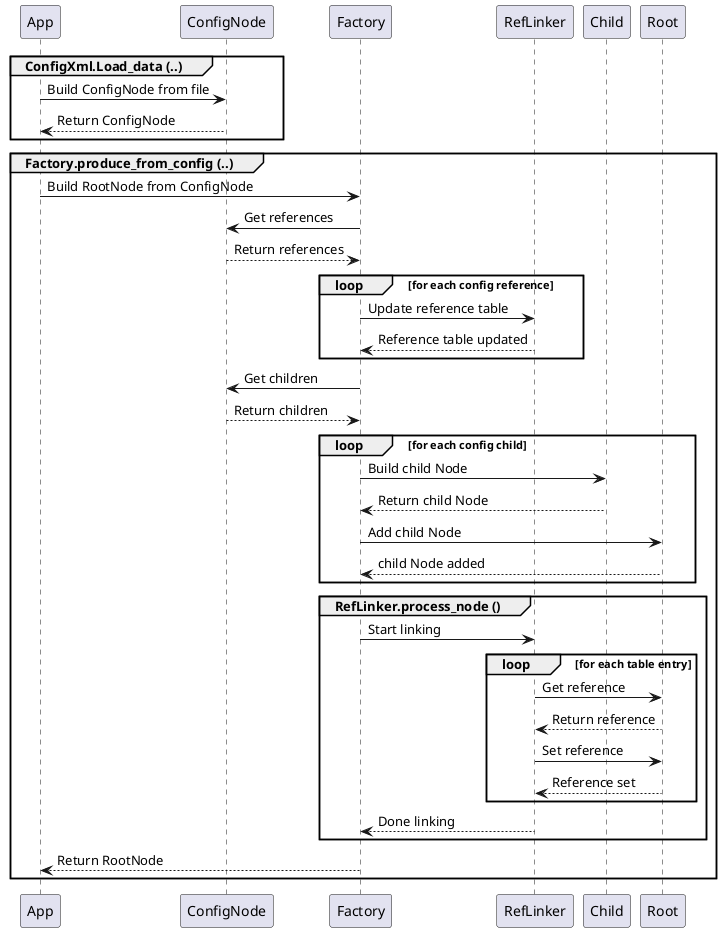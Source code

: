@startuml
group ConfigXml.Load_data (..)
App -> ConfigNode: Build ConfigNode from file
ConfigNode --> App: Return ConfigNode
end

group Factory.produce_from_config (..)
App -> Factory: Build RootNode from ConfigNode
Factory -> ConfigNode: Get references
ConfigNode --> Factory: Return references
  loop for each config reference
    Factory -> RefLinker: Update reference table
    RefLinker --> Factory: Reference table updated
  end
Factory -> ConfigNode: Get children
ConfigNode --> Factory: Return children
  loop for each config child
    Factory -> Child: Build child Node
    Child --> Factory: Return child Node
    Factory -> Root: Add child Node
    Root --> Factory: child Node added
  end
  group RefLinker.process_node ()
    Factory -> RefLinker: Start linking
    loop for each table entry
      RefLinker -> Root: Get reference
      Root --> RefLinker: Return reference
      RefLinker -> Root: Set reference
      Root --> RefLinker: Reference set
    end
    RefLinker--> Factory: Done linking
  end
  Factory --> App: Return RootNode
  end

@enduml
